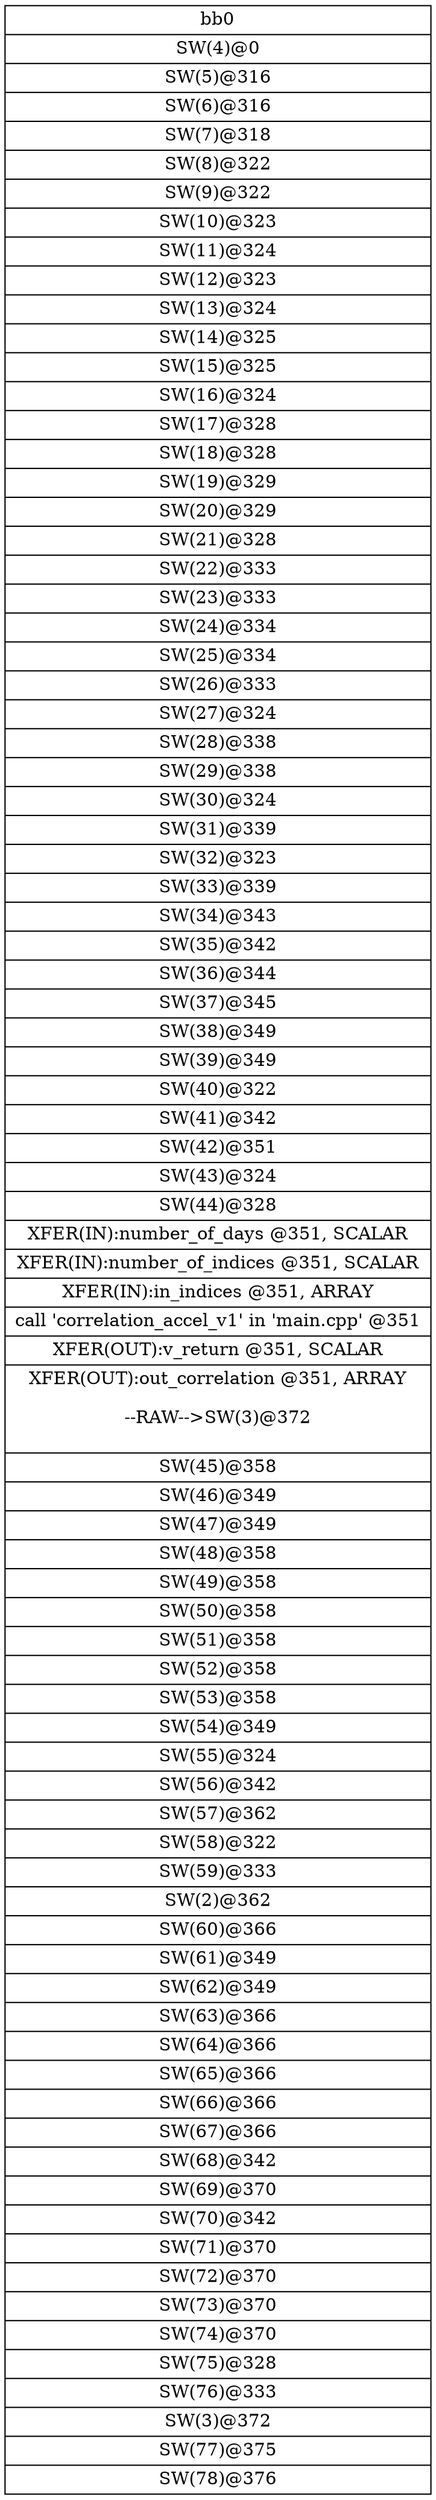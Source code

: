 digraph CDFG {
node [shape=record];
bb0 [shape=record, label = "{bb0|<x0x2e4ef50>SW(4)@0\n|<x0x2e4f090>SW(5)@316\n|<x0x2e4f360>SW(6)@316\n|<x0x2e4f5a0>SW(7)@318\n|<x0x2e4f7b0>SW(8)@322\n|<x0x2e4f9e0>SW(9)@322\n|<x0x2e4fc10>SW(10)@323\n|<x0x2e4b920>SW(11)@324\n|<x0x2e4bb20>SW(12)@323\n|<x0x2e4bd50>SW(13)@324\n|<x0x2e4bf80>SW(14)@325\n|<x0x2e4c1d0>SW(15)@325\n|<x0x2e4c3e0>SW(16)@324\n|<x0x2e4c620>SW(17)@328\n|<x0x2e4c850>SW(18)@328\n|<x0x2e4ca80>SW(19)@329\n|<x0x2e4ccd0>SW(20)@329\n|<x0x2e4cee0>SW(21)@328\n|<x0x2e4d120>SW(22)@333\n|<x0x2e4d350>SW(23)@333\n|<x0x2e4d580>SW(24)@334\n|<x0x2e4d7d0>SW(25)@334\n|<x0x2e51260>SW(26)@333\n|<x0x2e514a0>SW(27)@324\n|<x0x2e516d0>SW(28)@338\n|<x0x2e518e0>SW(29)@338\n|<x0x2e51b00>SW(30)@324\n|<x0x2e51d30>SW(31)@339\n|<x0x2e51f40>SW(32)@323\n|<x0x2e52170>SW(33)@339\n|<x0x2e523a0>SW(34)@343\n|<x0x2e525f0>SW(35)@342\n|<x0x2e52840>SW(36)@344\n|<x0x2e52ab0>SW(37)@345\n|<x0x2e52d00>SW(38)@349\n|<x0x2e52f20>SW(39)@349\n|<x0x2e53300>SW(40)@322\n|<x0x2e534c0>SW(41)@342\n|<x0x2e53710>SW(42)@351\n|<x0x2e53930>SW(43)@324\n|<x0x2e53b60>SW(44)@328\n|<x0x2e587b0>XFER(IN):number_of_days @351, SCALAR\n|<x0x2e58890>XFER(IN):number_of_indices @351, SCALAR\n|<x0x2e58970>XFER(IN):in_indices @351, ARRAY\n|<x0x2e481f0>call 'correlation_accel_v1' in 'main.cpp' @351\n|<x0x2e59720>XFER(OUT):v_return @351, SCALAR\n|<x0x2e59610>XFER(OUT):out_correlation @351, ARRAY\n\n--RAW--\>SW(3)@372\n\n|<x0x2e53db0>SW(45)@358\n|<x0x2e53fd0>SW(46)@349\n|<x0x2e54210>SW(47)@349\n|<x0x2e54440>SW(48)@358\n|<x0x2e54650>SW(49)@358\n|<x0x2e54860>SW(50)@358\n|<x0x2e54a70>SW(51)@358\n|<x0x2e54c80>SW(52)@358\n|<x0x2e54ee0>SW(53)@358\n|<x0x2e55100>SW(54)@349\n|<x0x2e55400>SW(55)@324\n|<x0x2e55570>SW(56)@342\n|<x0x2e557c0>SW(57)@362\n|<x0x2e559e0>SW(58)@322\n|<x0x2e55c10>SW(59)@333\n|<x0x2e4b800>SW(2)@362\n|<x0x2e55e60>SW(60)@366\n|<x0x2e56080>SW(61)@349\n|<x0x2e562c0>SW(62)@349\n|<x0x2e564f0>SW(63)@366\n|<x0x2e56700>SW(64)@366\n|<x0x2e56910>SW(65)@366\n|<x0x2e56b20>SW(66)@366\n|<x0x2e56d30>SW(67)@366\n|<x0x2e56f90>SW(68)@342\n|<x0x2e571e0>SW(69)@370\n|<x0x2e57400>SW(70)@342\n|<x0x2e57640>SW(71)@370\n|<x0x2e57850>SW(72)@370\n|<x0x2e57a60>SW(73)@370\n|<x0x2e57c70>SW(74)@370\n|<x0x2e57eb0>SW(75)@328\n|<x0x2e580e0>SW(76)@333\n|<x0x2e4b6f0>SW(3)@372\n|<x0x2e58330>SW(77)@375\n|<x0x2e58540>SW(78)@376\n}"];
}
